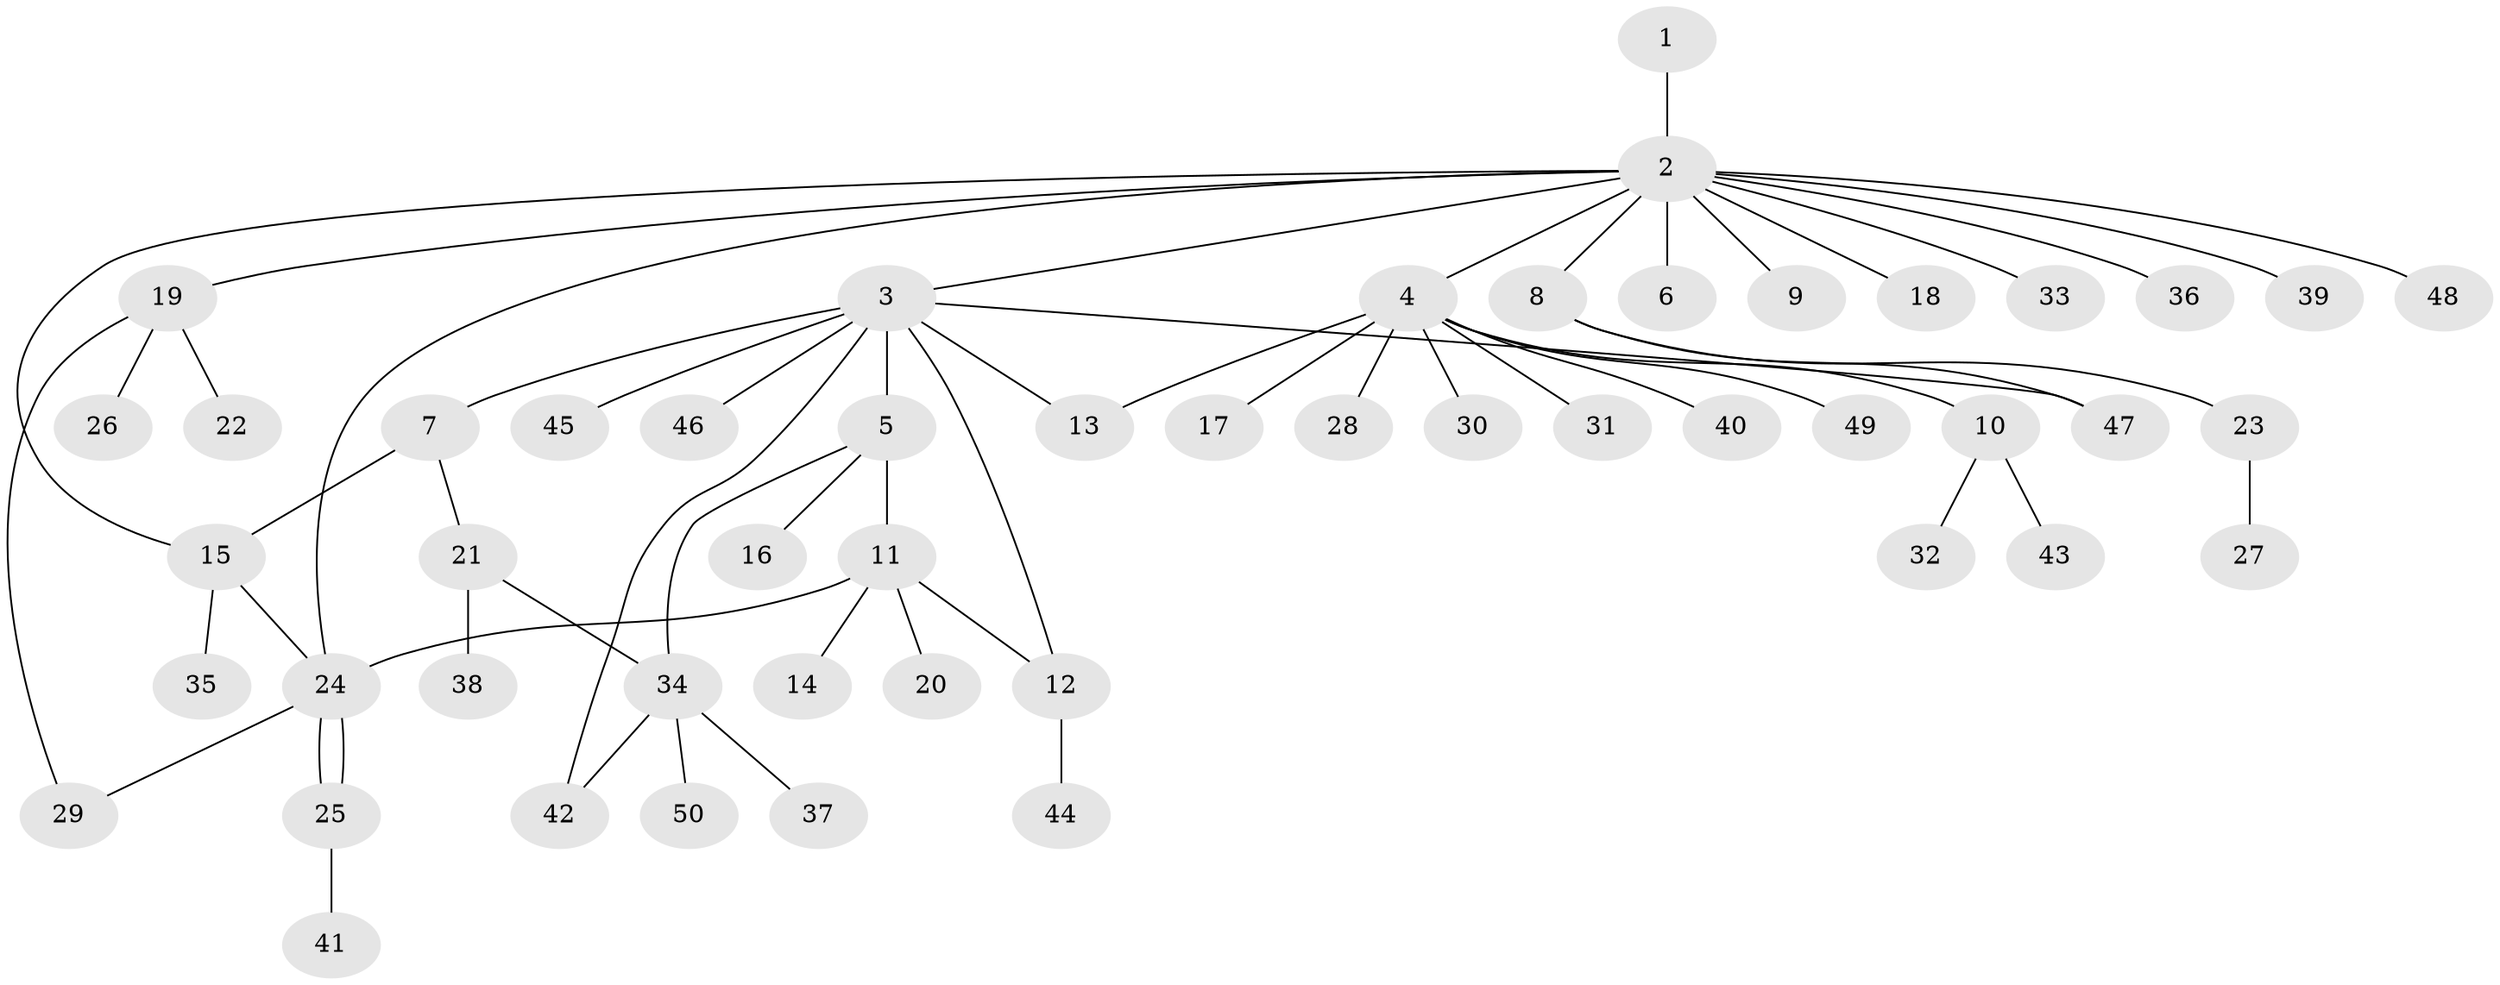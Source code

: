 // coarse degree distribution, {1: 0.6111111111111112, 13: 0.027777777777777776, 4: 0.08333333333333333, 3: 0.08333333333333333, 5: 0.05555555555555555, 8: 0.05555555555555555, 2: 0.08333333333333333}
// Generated by graph-tools (version 1.1) at 2025/36/03/04/25 23:36:54]
// undirected, 50 vertices, 59 edges
graph export_dot {
  node [color=gray90,style=filled];
  1;
  2;
  3;
  4;
  5;
  6;
  7;
  8;
  9;
  10;
  11;
  12;
  13;
  14;
  15;
  16;
  17;
  18;
  19;
  20;
  21;
  22;
  23;
  24;
  25;
  26;
  27;
  28;
  29;
  30;
  31;
  32;
  33;
  34;
  35;
  36;
  37;
  38;
  39;
  40;
  41;
  42;
  43;
  44;
  45;
  46;
  47;
  48;
  49;
  50;
  1 -- 2;
  2 -- 3;
  2 -- 4;
  2 -- 6;
  2 -- 8;
  2 -- 9;
  2 -- 15;
  2 -- 18;
  2 -- 19;
  2 -- 24;
  2 -- 33;
  2 -- 36;
  2 -- 39;
  2 -- 48;
  3 -- 5;
  3 -- 7;
  3 -- 12;
  3 -- 13;
  3 -- 42;
  3 -- 45;
  3 -- 46;
  3 -- 47;
  4 -- 10;
  4 -- 13;
  4 -- 17;
  4 -- 28;
  4 -- 30;
  4 -- 31;
  4 -- 40;
  4 -- 49;
  5 -- 11;
  5 -- 16;
  5 -- 34;
  7 -- 15;
  7 -- 21;
  8 -- 23;
  8 -- 47;
  10 -- 32;
  10 -- 43;
  11 -- 12;
  11 -- 14;
  11 -- 20;
  11 -- 24;
  12 -- 44;
  15 -- 24;
  15 -- 35;
  19 -- 22;
  19 -- 26;
  19 -- 29;
  21 -- 34;
  21 -- 38;
  23 -- 27;
  24 -- 25;
  24 -- 25;
  24 -- 29;
  25 -- 41;
  34 -- 37;
  34 -- 42;
  34 -- 50;
}
